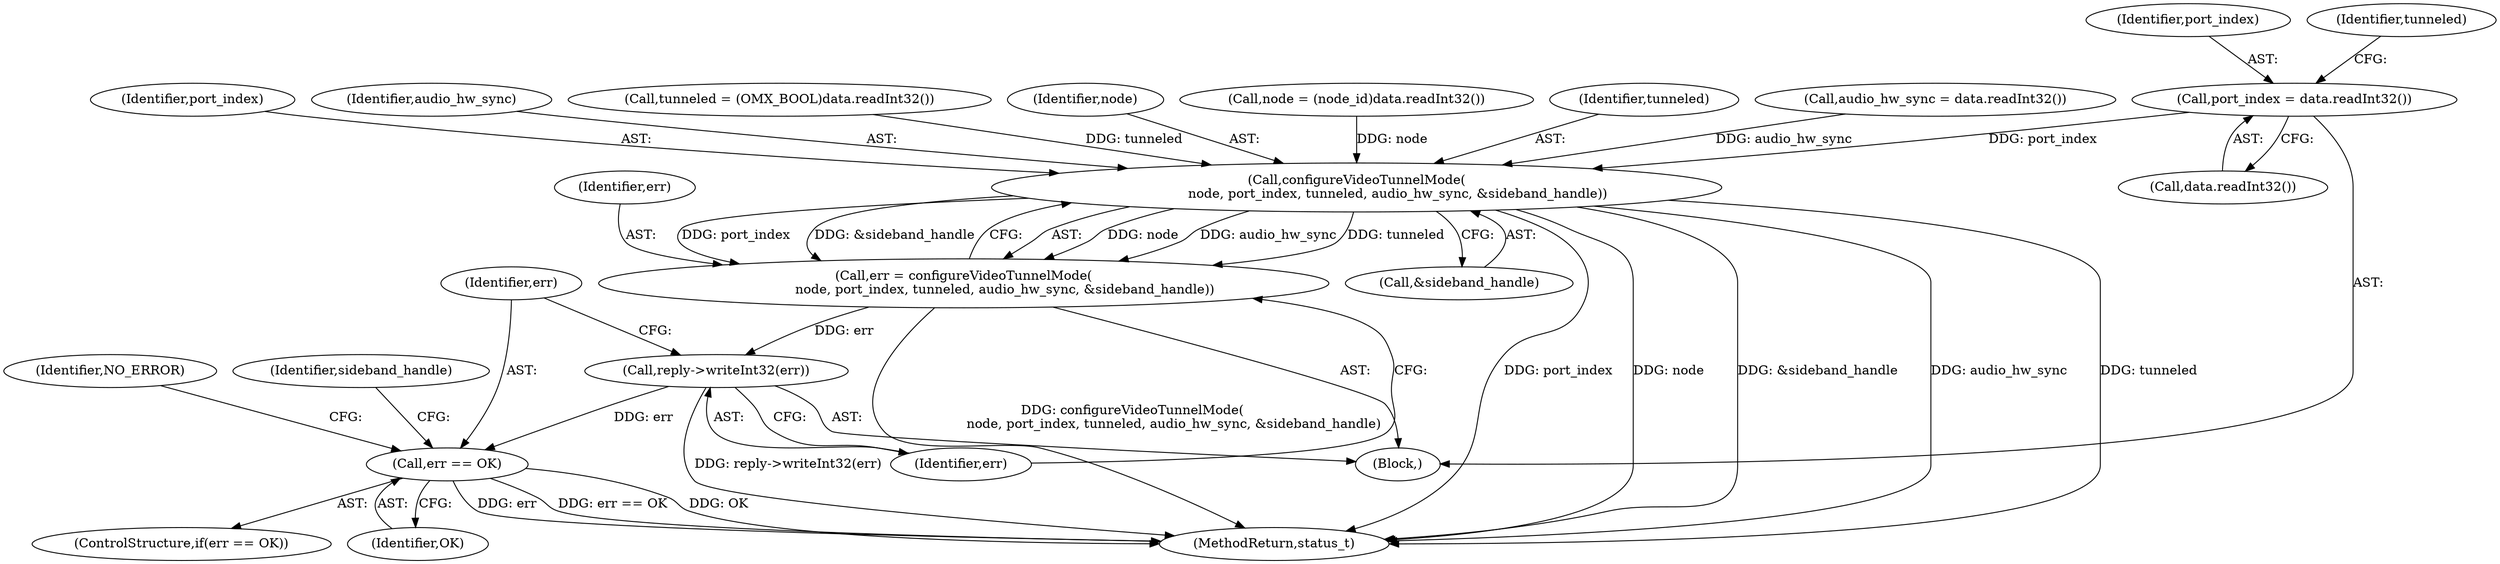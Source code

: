 digraph "0_Android_db829699d3293f254a7387894303451a91278986@API" {
"1001044" [label="(Call,port_index = data.readInt32())"];
"1001064" [label="(Call,configureVideoTunnelMode(\n                    node, port_index, tunneled, audio_hw_sync, &sideband_handle))"];
"1001062" [label="(Call,err = configureVideoTunnelMode(\n                    node, port_index, tunneled, audio_hw_sync, &sideband_handle))"];
"1001071" [label="(Call,reply->writeInt32(err))"];
"1001074" [label="(Call,err == OK)"];
"1001046" [label="(Call,data.readInt32())"];
"1001063" [label="(Identifier,err)"];
"1001044" [label="(Call,port_index = data.readInt32())"];
"1001081" [label="(Identifier,NO_ERROR)"];
"1001064" [label="(Call,configureVideoTunnelMode(\n                    node, port_index, tunneled, audio_hw_sync, &sideband_handle))"];
"1001066" [label="(Identifier,port_index)"];
"1001068" [label="(Identifier,audio_hw_sync)"];
"1001062" [label="(Call,err = configureVideoTunnelMode(\n                    node, port_index, tunneled, audio_hw_sync, &sideband_handle))"];
"1001048" [label="(Call,tunneled = (OMX_BOOL)data.readInt32())"];
"1001065" [label="(Identifier,node)"];
"1001069" [label="(Call,&sideband_handle)"];
"1001079" [label="(Identifier,sideband_handle)"];
"1001353" [label="(MethodReturn,status_t)"];
"1001038" [label="(Call,node = (node_id)data.readInt32())"];
"1001067" [label="(Identifier,tunneled)"];
"1001071" [label="(Call,reply->writeInt32(err))"];
"1001045" [label="(Identifier,port_index)"];
"1001073" [label="(ControlStructure,if(err == OK))"];
"1001075" [label="(Identifier,err)"];
"1001076" [label="(Identifier,OK)"];
"1001072" [label="(Identifier,err)"];
"1001054" [label="(Call,audio_hw_sync = data.readInt32())"];
"1001049" [label="(Identifier,tunneled)"];
"1001032" [label="(Block,)"];
"1001074" [label="(Call,err == OK)"];
"1001044" -> "1001032"  [label="AST: "];
"1001044" -> "1001046"  [label="CFG: "];
"1001045" -> "1001044"  [label="AST: "];
"1001046" -> "1001044"  [label="AST: "];
"1001049" -> "1001044"  [label="CFG: "];
"1001044" -> "1001064"  [label="DDG: port_index"];
"1001064" -> "1001062"  [label="AST: "];
"1001064" -> "1001069"  [label="CFG: "];
"1001065" -> "1001064"  [label="AST: "];
"1001066" -> "1001064"  [label="AST: "];
"1001067" -> "1001064"  [label="AST: "];
"1001068" -> "1001064"  [label="AST: "];
"1001069" -> "1001064"  [label="AST: "];
"1001062" -> "1001064"  [label="CFG: "];
"1001064" -> "1001353"  [label="DDG: port_index"];
"1001064" -> "1001353"  [label="DDG: node"];
"1001064" -> "1001353"  [label="DDG: &sideband_handle"];
"1001064" -> "1001353"  [label="DDG: audio_hw_sync"];
"1001064" -> "1001353"  [label="DDG: tunneled"];
"1001064" -> "1001062"  [label="DDG: node"];
"1001064" -> "1001062"  [label="DDG: audio_hw_sync"];
"1001064" -> "1001062"  [label="DDG: tunneled"];
"1001064" -> "1001062"  [label="DDG: port_index"];
"1001064" -> "1001062"  [label="DDG: &sideband_handle"];
"1001038" -> "1001064"  [label="DDG: node"];
"1001048" -> "1001064"  [label="DDG: tunneled"];
"1001054" -> "1001064"  [label="DDG: audio_hw_sync"];
"1001062" -> "1001032"  [label="AST: "];
"1001063" -> "1001062"  [label="AST: "];
"1001072" -> "1001062"  [label="CFG: "];
"1001062" -> "1001353"  [label="DDG: configureVideoTunnelMode(\n                    node, port_index, tunneled, audio_hw_sync, &sideband_handle)"];
"1001062" -> "1001071"  [label="DDG: err"];
"1001071" -> "1001032"  [label="AST: "];
"1001071" -> "1001072"  [label="CFG: "];
"1001072" -> "1001071"  [label="AST: "];
"1001075" -> "1001071"  [label="CFG: "];
"1001071" -> "1001353"  [label="DDG: reply->writeInt32(err)"];
"1001071" -> "1001074"  [label="DDG: err"];
"1001074" -> "1001073"  [label="AST: "];
"1001074" -> "1001076"  [label="CFG: "];
"1001075" -> "1001074"  [label="AST: "];
"1001076" -> "1001074"  [label="AST: "];
"1001079" -> "1001074"  [label="CFG: "];
"1001081" -> "1001074"  [label="CFG: "];
"1001074" -> "1001353"  [label="DDG: err"];
"1001074" -> "1001353"  [label="DDG: err == OK"];
"1001074" -> "1001353"  [label="DDG: OK"];
}
